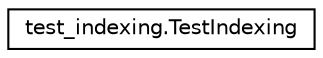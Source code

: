 digraph "Graphical Class Hierarchy"
{
 // LATEX_PDF_SIZE
  edge [fontname="Helvetica",fontsize="10",labelfontname="Helvetica",labelfontsize="10"];
  node [fontname="Helvetica",fontsize="10",shape=record];
  rankdir="LR";
  Node0 [label="test_indexing.TestIndexing",height=0.2,width=0.4,color="black", fillcolor="white", style="filled",URL="$classtest__indexing_1_1TestIndexing.html",tooltip=" "];
}

